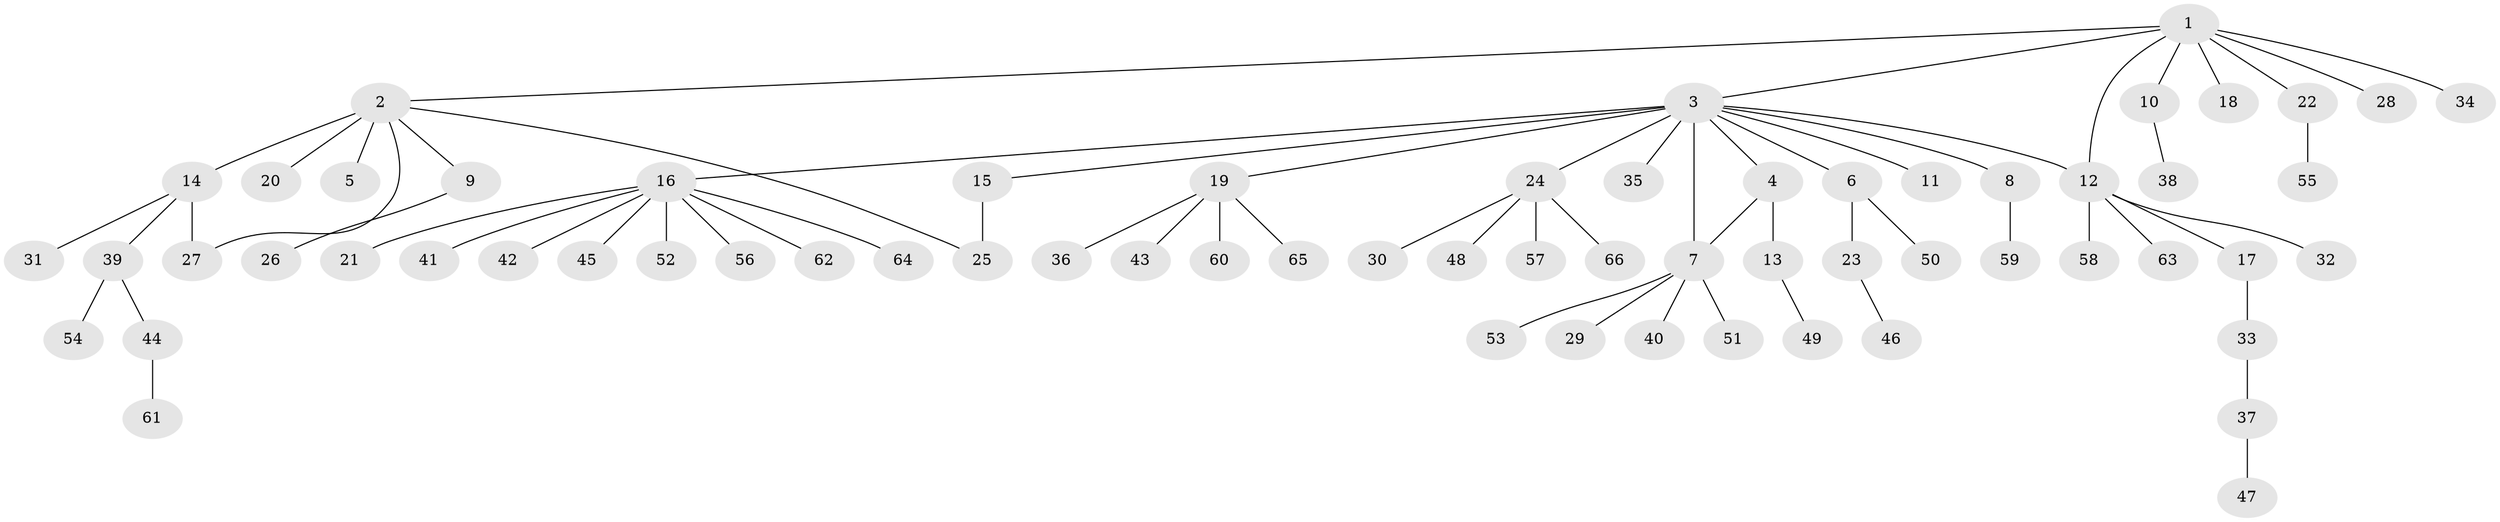 // original degree distribution, {9: 0.022900763358778626, 22: 0.007633587786259542, 3: 0.05343511450381679, 2: 0.22900763358778625, 4: 0.030534351145038167, 1: 0.6106870229007634, 7: 0.015267175572519083, 6: 0.022900763358778626, 10: 0.007633587786259542}
// Generated by graph-tools (version 1.1) at 2025/35/03/09/25 02:35:45]
// undirected, 66 vertices, 69 edges
graph export_dot {
graph [start="1"]
  node [color=gray90,style=filled];
  1;
  2;
  3;
  4;
  5;
  6;
  7;
  8;
  9;
  10;
  11;
  12;
  13;
  14;
  15;
  16;
  17;
  18;
  19;
  20;
  21;
  22;
  23;
  24;
  25;
  26;
  27;
  28;
  29;
  30;
  31;
  32;
  33;
  34;
  35;
  36;
  37;
  38;
  39;
  40;
  41;
  42;
  43;
  44;
  45;
  46;
  47;
  48;
  49;
  50;
  51;
  52;
  53;
  54;
  55;
  56;
  57;
  58;
  59;
  60;
  61;
  62;
  63;
  64;
  65;
  66;
  1 -- 2 [weight=1.0];
  1 -- 3 [weight=1.0];
  1 -- 10 [weight=1.0];
  1 -- 12 [weight=1.0];
  1 -- 18 [weight=1.0];
  1 -- 22 [weight=1.0];
  1 -- 28 [weight=1.0];
  1 -- 34 [weight=1.0];
  2 -- 5 [weight=1.0];
  2 -- 9 [weight=1.0];
  2 -- 14 [weight=1.0];
  2 -- 20 [weight=2.0];
  2 -- 25 [weight=1.0];
  2 -- 27 [weight=1.0];
  3 -- 4 [weight=1.0];
  3 -- 6 [weight=1.0];
  3 -- 7 [weight=10.0];
  3 -- 8 [weight=1.0];
  3 -- 11 [weight=1.0];
  3 -- 12 [weight=1.0];
  3 -- 15 [weight=1.0];
  3 -- 16 [weight=1.0];
  3 -- 19 [weight=1.0];
  3 -- 24 [weight=1.0];
  3 -- 35 [weight=1.0];
  4 -- 7 [weight=1.0];
  4 -- 13 [weight=4.0];
  6 -- 23 [weight=1.0];
  6 -- 50 [weight=1.0];
  7 -- 29 [weight=1.0];
  7 -- 40 [weight=1.0];
  7 -- 51 [weight=1.0];
  7 -- 53 [weight=1.0];
  8 -- 59 [weight=1.0];
  9 -- 26 [weight=1.0];
  10 -- 38 [weight=2.0];
  12 -- 17 [weight=1.0];
  12 -- 32 [weight=1.0];
  12 -- 58 [weight=1.0];
  12 -- 63 [weight=1.0];
  13 -- 49 [weight=1.0];
  14 -- 27 [weight=5.0];
  14 -- 31 [weight=1.0];
  14 -- 39 [weight=1.0];
  15 -- 25 [weight=2.0];
  16 -- 21 [weight=1.0];
  16 -- 41 [weight=1.0];
  16 -- 42 [weight=1.0];
  16 -- 45 [weight=1.0];
  16 -- 52 [weight=1.0];
  16 -- 56 [weight=1.0];
  16 -- 62 [weight=1.0];
  16 -- 64 [weight=1.0];
  17 -- 33 [weight=1.0];
  19 -- 36 [weight=1.0];
  19 -- 43 [weight=1.0];
  19 -- 60 [weight=1.0];
  19 -- 65 [weight=1.0];
  22 -- 55 [weight=1.0];
  23 -- 46 [weight=1.0];
  24 -- 30 [weight=1.0];
  24 -- 48 [weight=1.0];
  24 -- 57 [weight=1.0];
  24 -- 66 [weight=1.0];
  33 -- 37 [weight=5.0];
  37 -- 47 [weight=1.0];
  39 -- 44 [weight=1.0];
  39 -- 54 [weight=1.0];
  44 -- 61 [weight=1.0];
}
